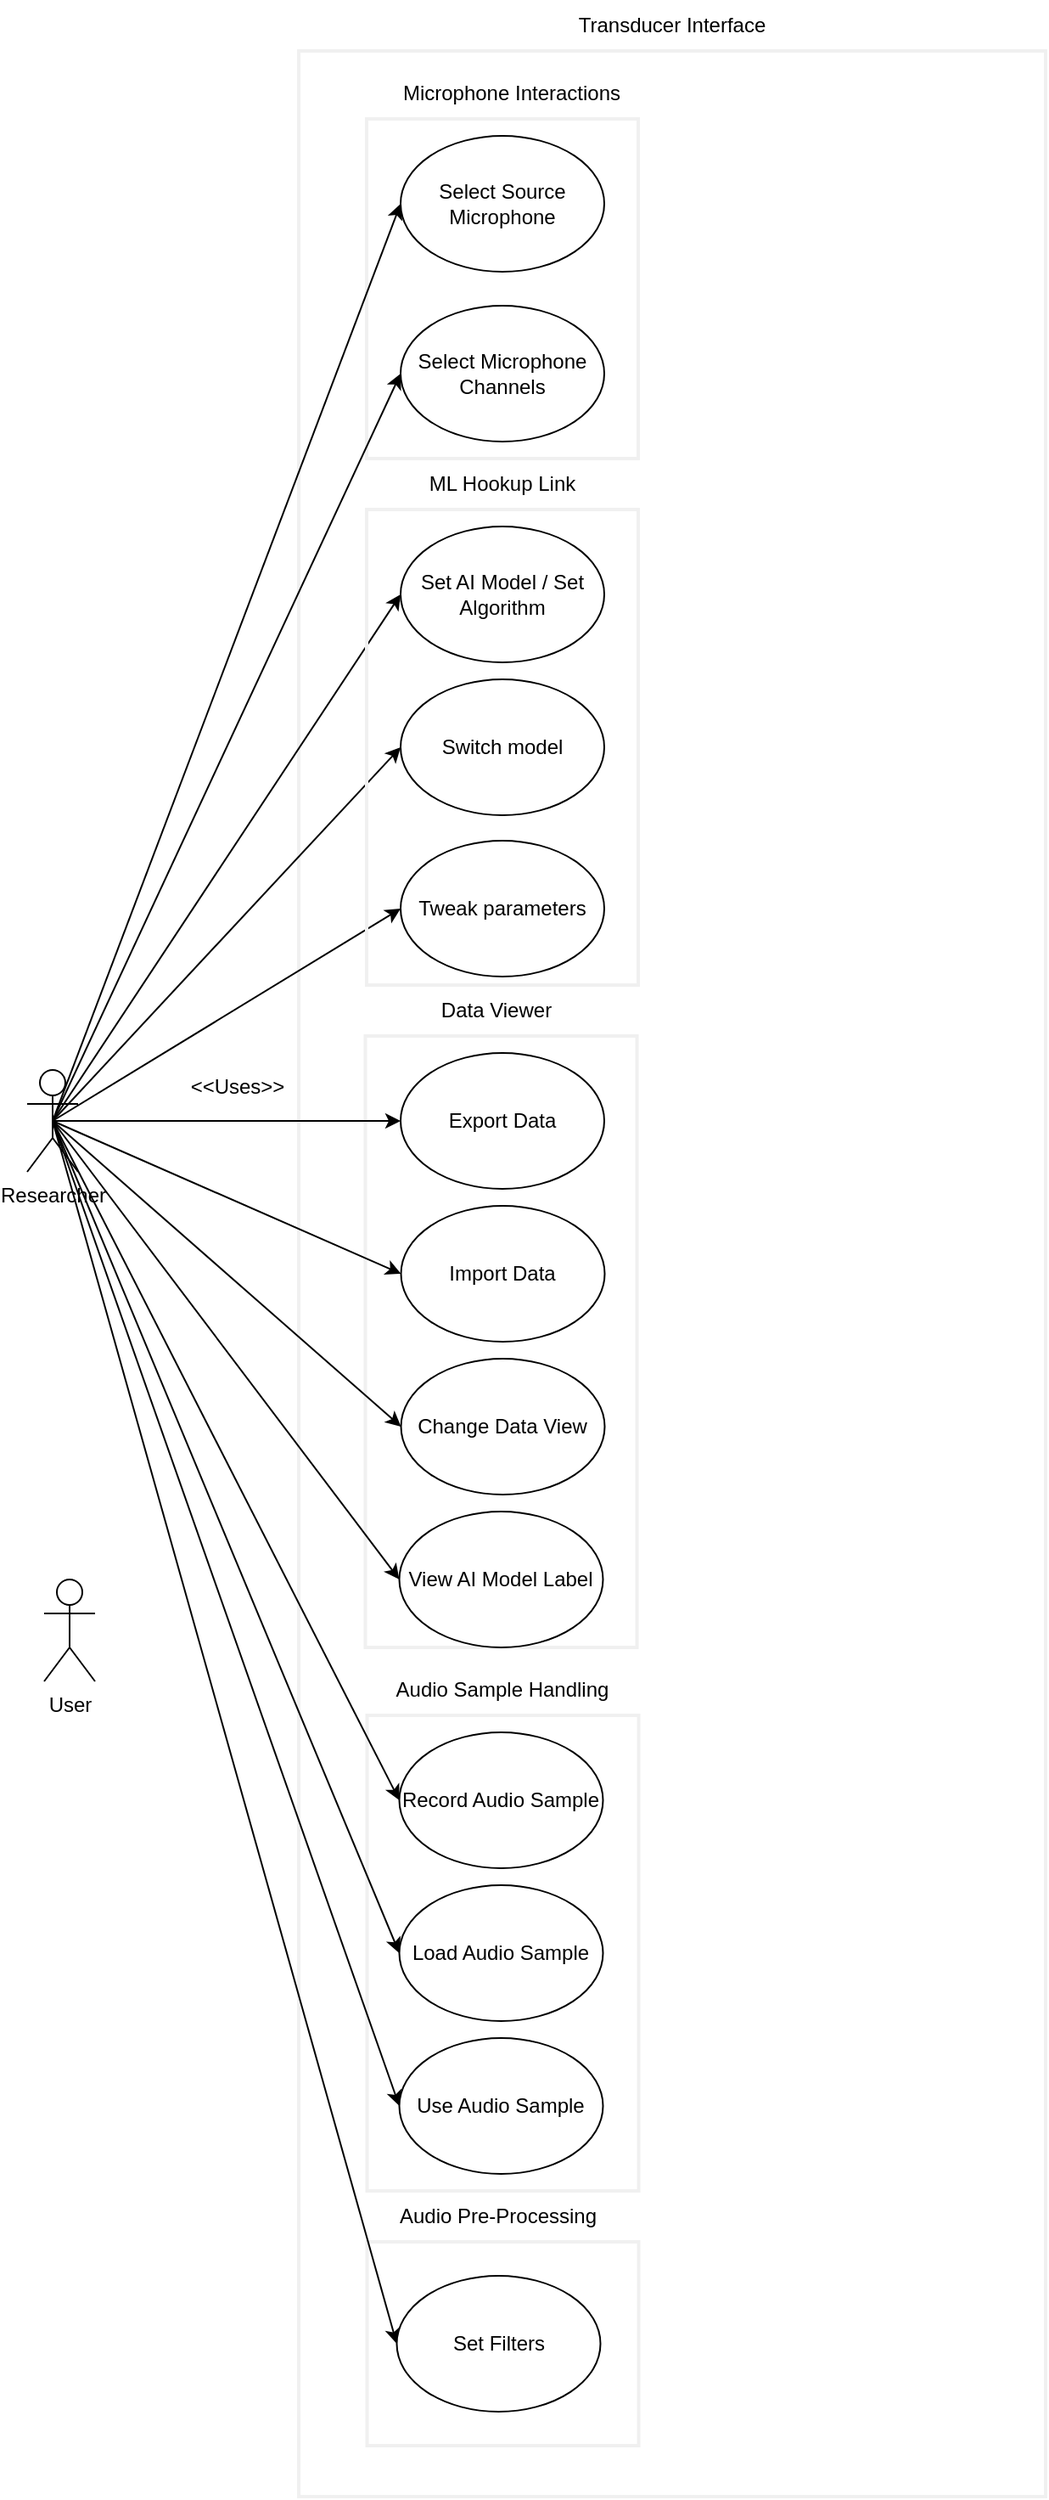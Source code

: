 <mxfile version="15.8.7" type="device"><diagram id="priSrlDPHbVIq-1_wLpA" name="Page-1"><mxGraphModel dx="1102" dy="857" grid="1" gridSize="10" guides="1" tooltips="1" connect="1" arrows="1" fold="1" page="1" pageScale="1" pageWidth="827" pageHeight="1169" math="0" shadow="0"><root><mxCell id="0"/><mxCell id="1" parent="0"/><mxCell id="TJ2ozXB55TRCQITjjtIT-4" value="" style="rounded=0;whiteSpace=wrap;html=1;fillColor=none;strokeWidth=2;strokeColor=#F0F0F0;" vertex="1" parent="1"><mxGeometry x="200" y="40" width="440" height="1440" as="geometry"/></mxCell><mxCell id="TJ2ozXB55TRCQITjjtIT-60" value="" style="rounded=0;whiteSpace=wrap;html=1;fillColor=none;strokeWidth=2;strokeColor=#F0F0F0;" vertex="1" parent="1"><mxGeometry x="239.25" y="620" width="160" height="360" as="geometry"/></mxCell><mxCell id="TJ2ozXB55TRCQITjjtIT-64" value="" style="rounded=0;whiteSpace=wrap;html=1;fillColor=none;strokeWidth=2;strokeColor=#F0F0F0;" vertex="1" parent="1"><mxGeometry x="240.25" y="1330" width="160" height="120" as="geometry"/></mxCell><mxCell id="TJ2ozXB55TRCQITjjtIT-62" value="" style="rounded=0;whiteSpace=wrap;html=1;fillColor=none;strokeWidth=2;strokeColor=#F0F0F0;" vertex="1" parent="1"><mxGeometry x="240.25" y="1020" width="160" height="280" as="geometry"/></mxCell><mxCell id="TJ2ozXB55TRCQITjjtIT-26" value="" style="rounded=0;whiteSpace=wrap;html=1;fillColor=none;strokeWidth=2;strokeColor=#F0F0F0;" vertex="1" parent="1"><mxGeometry x="240" y="80" width="160" height="200" as="geometry"/></mxCell><mxCell id="TJ2ozXB55TRCQITjjtIT-67" style="rounded=0;orthogonalLoop=1;jettySize=auto;html=1;exitX=0.5;exitY=0.5;exitDx=0;exitDy=0;exitPerimeter=0;entryX=0;entryY=0.5;entryDx=0;entryDy=0;" edge="1" parent="1" source="TJ2ozXB55TRCQITjjtIT-1" target="TJ2ozXB55TRCQITjjtIT-8"><mxGeometry relative="1" as="geometry"/></mxCell><mxCell id="TJ2ozXB55TRCQITjjtIT-68" style="edgeStyle=none;rounded=0;orthogonalLoop=1;jettySize=auto;html=1;exitX=0.5;exitY=0.5;exitDx=0;exitDy=0;exitPerimeter=0;entryX=0;entryY=0.5;entryDx=0;entryDy=0;" edge="1" parent="1" source="TJ2ozXB55TRCQITjjtIT-1" target="TJ2ozXB55TRCQITjjtIT-9"><mxGeometry relative="1" as="geometry"/></mxCell><mxCell id="TJ2ozXB55TRCQITjjtIT-69" style="edgeStyle=none;rounded=0;orthogonalLoop=1;jettySize=auto;html=1;exitX=0.5;exitY=0.5;exitDx=0;exitDy=0;exitPerimeter=0;entryX=0;entryY=0.5;entryDx=0;entryDy=0;" edge="1" parent="1" source="TJ2ozXB55TRCQITjjtIT-1" target="TJ2ozXB55TRCQITjjtIT-49"><mxGeometry relative="1" as="geometry"/></mxCell><mxCell id="TJ2ozXB55TRCQITjjtIT-70" style="edgeStyle=none;rounded=0;orthogonalLoop=1;jettySize=auto;html=1;exitX=0.5;exitY=0.5;exitDx=0;exitDy=0;exitPerimeter=0;entryX=0;entryY=0.5;entryDx=0;entryDy=0;" edge="1" parent="1" source="TJ2ozXB55TRCQITjjtIT-1" target="TJ2ozXB55TRCQITjjtIT-50"><mxGeometry relative="1" as="geometry"/></mxCell><mxCell id="TJ2ozXB55TRCQITjjtIT-71" style="edgeStyle=none;rounded=0;orthogonalLoop=1;jettySize=auto;html=1;exitX=0.5;exitY=0.5;exitDx=0;exitDy=0;exitPerimeter=0;entryX=0;entryY=0.5;entryDx=0;entryDy=0;" edge="1" parent="1" source="TJ2ozXB55TRCQITjjtIT-1" target="TJ2ozXB55TRCQITjjtIT-48"><mxGeometry relative="1" as="geometry"/></mxCell><mxCell id="TJ2ozXB55TRCQITjjtIT-72" style="edgeStyle=none;rounded=0;orthogonalLoop=1;jettySize=auto;html=1;exitX=0.5;exitY=0.5;exitDx=0;exitDy=0;exitPerimeter=0;entryX=0;entryY=0.5;entryDx=0;entryDy=0;" edge="1" parent="1" source="TJ2ozXB55TRCQITjjtIT-1" target="TJ2ozXB55TRCQITjjtIT-13"><mxGeometry relative="1" as="geometry"/></mxCell><mxCell id="TJ2ozXB55TRCQITjjtIT-73" style="edgeStyle=none;rounded=0;orthogonalLoop=1;jettySize=auto;html=1;exitX=0.5;exitY=0.5;exitDx=0;exitDy=0;exitPerimeter=0;entryX=0;entryY=0.5;entryDx=0;entryDy=0;" edge="1" parent="1" source="TJ2ozXB55TRCQITjjtIT-1" target="TJ2ozXB55TRCQITjjtIT-55"><mxGeometry relative="1" as="geometry"/></mxCell><mxCell id="TJ2ozXB55TRCQITjjtIT-74" style="edgeStyle=none;rounded=0;orthogonalLoop=1;jettySize=auto;html=1;exitX=0.5;exitY=0.5;exitDx=0;exitDy=0;exitPerimeter=0;entryX=0;entryY=0.5;entryDx=0;entryDy=0;" edge="1" parent="1" source="TJ2ozXB55TRCQITjjtIT-1" target="TJ2ozXB55TRCQITjjtIT-75"><mxGeometry relative="1" as="geometry"><mxPoint x="170" y="770" as="targetPoint"/></mxGeometry></mxCell><mxCell id="TJ2ozXB55TRCQITjjtIT-77" style="edgeStyle=none;rounded=0;orthogonalLoop=1;jettySize=auto;html=1;exitX=0.5;exitY=0.5;exitDx=0;exitDy=0;exitPerimeter=0;entryX=0;entryY=0.5;entryDx=0;entryDy=0;" edge="1" parent="1" source="TJ2ozXB55TRCQITjjtIT-1" target="TJ2ozXB55TRCQITjjtIT-52"><mxGeometry relative="1" as="geometry"/></mxCell><mxCell id="TJ2ozXB55TRCQITjjtIT-78" style="edgeStyle=none;rounded=0;orthogonalLoop=1;jettySize=auto;html=1;exitX=0.5;exitY=0.5;exitDx=0;exitDy=0;exitPerimeter=0;entryX=0;entryY=0.5;entryDx=0;entryDy=0;" edge="1" parent="1" source="TJ2ozXB55TRCQITjjtIT-1" target="TJ2ozXB55TRCQITjjtIT-53"><mxGeometry relative="1" as="geometry"/></mxCell><mxCell id="TJ2ozXB55TRCQITjjtIT-79" style="edgeStyle=none;rounded=0;orthogonalLoop=1;jettySize=auto;html=1;exitX=0.5;exitY=0.5;exitDx=0;exitDy=0;exitPerimeter=0;entryX=0;entryY=0.5;entryDx=0;entryDy=0;" edge="1" parent="1" source="TJ2ozXB55TRCQITjjtIT-1" target="TJ2ozXB55TRCQITjjtIT-54"><mxGeometry relative="1" as="geometry"/></mxCell><mxCell id="TJ2ozXB55TRCQITjjtIT-80" style="edgeStyle=none;rounded=0;orthogonalLoop=1;jettySize=auto;html=1;exitX=0.5;exitY=0.5;exitDx=0;exitDy=0;exitPerimeter=0;entryX=0;entryY=0.5;entryDx=0;entryDy=0;" edge="1" parent="1" source="TJ2ozXB55TRCQITjjtIT-1" target="TJ2ozXB55TRCQITjjtIT-17"><mxGeometry relative="1" as="geometry"/></mxCell><mxCell id="TJ2ozXB55TRCQITjjtIT-81" style="edgeStyle=none;rounded=0;orthogonalLoop=1;jettySize=auto;html=1;exitX=0.5;exitY=0.5;exitDx=0;exitDy=0;exitPerimeter=0;entryX=0;entryY=0.5;entryDx=0;entryDy=0;" edge="1" parent="1" source="TJ2ozXB55TRCQITjjtIT-1" target="TJ2ozXB55TRCQITjjtIT-66"><mxGeometry relative="1" as="geometry"/></mxCell><mxCell id="TJ2ozXB55TRCQITjjtIT-1" value="Researcher" style="shape=umlActor;verticalLabelPosition=bottom;verticalAlign=top;html=1;outlineConnect=0;" vertex="1" parent="1"><mxGeometry x="40" y="640" width="30" height="60" as="geometry"/></mxCell><mxCell id="TJ2ozXB55TRCQITjjtIT-2" value="User" style="shape=umlActor;verticalLabelPosition=bottom;verticalAlign=top;html=1;outlineConnect=0;" vertex="1" parent="1"><mxGeometry x="50" y="940" width="30" height="60" as="geometry"/></mxCell><mxCell id="TJ2ozXB55TRCQITjjtIT-5" value="Transducer Interface" style="text;html=1;strokeColor=none;fillColor=none;align=center;verticalAlign=middle;whiteSpace=wrap;rounded=0;" vertex="1" parent="1"><mxGeometry x="200" y="10" width="440" height="30" as="geometry"/></mxCell><mxCell id="TJ2ozXB55TRCQITjjtIT-8" value="Select Source Microphone" style="ellipse;whiteSpace=wrap;html=1;" vertex="1" parent="1"><mxGeometry x="260" y="90" width="120" height="80" as="geometry"/></mxCell><mxCell id="TJ2ozXB55TRCQITjjtIT-9" value="Select Microphone Channels" style="ellipse;whiteSpace=wrap;html=1;" vertex="1" parent="1"><mxGeometry x="260" y="190" width="120" height="80" as="geometry"/></mxCell><mxCell id="TJ2ozXB55TRCQITjjtIT-13" value="Export Data" style="ellipse;whiteSpace=wrap;html=1;" vertex="1" parent="1"><mxGeometry x="260" y="630" width="120" height="80" as="geometry"/></mxCell><mxCell id="TJ2ozXB55TRCQITjjtIT-17" value="Use Audio Sample" style="ellipse;whiteSpace=wrap;html=1;" vertex="1" parent="1"><mxGeometry x="259.25" y="1210" width="120" height="80" as="geometry"/></mxCell><mxCell id="TJ2ozXB55TRCQITjjtIT-27" value="Microphone Interactions" style="text;html=1;strokeColor=none;fillColor=none;align=center;verticalAlign=middle;whiteSpace=wrap;rounded=0;" vertex="1" parent="1"><mxGeometry x="247.5" y="50" width="155" height="30" as="geometry"/></mxCell><mxCell id="TJ2ozXB55TRCQITjjtIT-30" value="" style="rounded=0;whiteSpace=wrap;html=1;fillColor=none;strokeWidth=2;strokeColor=#F0F0F0;" vertex="1" parent="1"><mxGeometry x="240" y="310" width="160" height="280" as="geometry"/></mxCell><mxCell id="TJ2ozXB55TRCQITjjtIT-48" value="Tweak parameters" style="ellipse;whiteSpace=wrap;html=1;" vertex="1" parent="1"><mxGeometry x="260" y="505" width="120" height="80" as="geometry"/></mxCell><mxCell id="TJ2ozXB55TRCQITjjtIT-49" value="Set AI Model / Set Algorithm" style="ellipse;whiteSpace=wrap;html=1;" vertex="1" parent="1"><mxGeometry x="260" y="320" width="120" height="80" as="geometry"/></mxCell><mxCell id="TJ2ozXB55TRCQITjjtIT-50" value="Switch model" style="ellipse;whiteSpace=wrap;html=1;" vertex="1" parent="1"><mxGeometry x="260" y="410" width="120" height="80" as="geometry"/></mxCell><mxCell id="TJ2ozXB55TRCQITjjtIT-52" value="View AI Model Label" style="ellipse;whiteSpace=wrap;html=1;" vertex="1" parent="1"><mxGeometry x="259.25" y="900" width="120" height="80" as="geometry"/></mxCell><mxCell id="TJ2ozXB55TRCQITjjtIT-53" value="Record Audio Sample" style="ellipse;whiteSpace=wrap;html=1;" vertex="1" parent="1"><mxGeometry x="259.25" y="1030" width="120" height="80" as="geometry"/></mxCell><mxCell id="TJ2ozXB55TRCQITjjtIT-54" value="Load Audio Sample" style="ellipse;whiteSpace=wrap;html=1;" vertex="1" parent="1"><mxGeometry x="259.25" y="1120" width="120" height="80" as="geometry"/></mxCell><mxCell id="TJ2ozXB55TRCQITjjtIT-55" value="Import Data" style="ellipse;whiteSpace=wrap;html=1;" vertex="1" parent="1"><mxGeometry x="260.25" y="720" width="120" height="80" as="geometry"/></mxCell><mxCell id="TJ2ozXB55TRCQITjjtIT-59" value="ML Hookup Link" style="text;html=1;strokeColor=none;fillColor=none;align=center;verticalAlign=middle;whiteSpace=wrap;rounded=0;" vertex="1" parent="1"><mxGeometry x="240" y="280" width="160" height="30" as="geometry"/></mxCell><mxCell id="TJ2ozXB55TRCQITjjtIT-61" value="Data Viewer" style="text;html=1;strokeColor=none;fillColor=none;align=center;verticalAlign=middle;whiteSpace=wrap;rounded=0;" vertex="1" parent="1"><mxGeometry x="235" y="590" width="162.5" height="30" as="geometry"/></mxCell><mxCell id="TJ2ozXB55TRCQITjjtIT-63" value="Audio Sample Handling" style="text;html=1;strokeColor=none;fillColor=none;align=center;verticalAlign=middle;whiteSpace=wrap;rounded=0;" vertex="1" parent="1"><mxGeometry x="240.25" y="990" width="160" height="30" as="geometry"/></mxCell><mxCell id="TJ2ozXB55TRCQITjjtIT-65" value="Audio Pre-Processing" style="text;html=1;strokeColor=none;fillColor=none;align=center;verticalAlign=middle;whiteSpace=wrap;rounded=0;" vertex="1" parent="1"><mxGeometry x="240.25" y="1300" width="155" height="30" as="geometry"/></mxCell><mxCell id="TJ2ozXB55TRCQITjjtIT-66" value="Set Filters" style="ellipse;whiteSpace=wrap;html=1;" vertex="1" parent="1"><mxGeometry x="257.75" y="1350" width="120" height="80" as="geometry"/></mxCell><mxCell id="TJ2ozXB55TRCQITjjtIT-75" value="Change Data View" style="ellipse;whiteSpace=wrap;html=1;" vertex="1" parent="1"><mxGeometry x="260.25" y="810" width="120" height="80" as="geometry"/></mxCell><mxCell id="TJ2ozXB55TRCQITjjtIT-84" value="&amp;lt;&amp;lt;Uses&amp;gt;&amp;gt;" style="text;html=1;strokeColor=none;fillColor=none;align=center;verticalAlign=middle;whiteSpace=wrap;rounded=0;" vertex="1" parent="1"><mxGeometry x="134" y="635" width="60" height="30" as="geometry"/></mxCell></root></mxGraphModel></diagram></mxfile>
